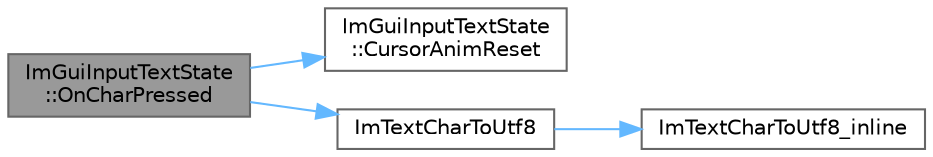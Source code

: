 digraph "ImGuiInputTextState::OnCharPressed"
{
 // LATEX_PDF_SIZE
  bgcolor="transparent";
  edge [fontname=Helvetica,fontsize=10,labelfontname=Helvetica,labelfontsize=10];
  node [fontname=Helvetica,fontsize=10,shape=box,height=0.2,width=0.4];
  rankdir="LR";
  Node1 [id="Node000001",label="ImGuiInputTextState\l::OnCharPressed",height=0.2,width=0.4,color="gray40", fillcolor="grey60", style="filled", fontcolor="black",tooltip=" "];
  Node1 -> Node2 [id="edge4_Node000001_Node000002",color="steelblue1",style="solid",tooltip=" "];
  Node2 [id="Node000002",label="ImGuiInputTextState\l::CursorAnimReset",height=0.2,width=0.4,color="grey40", fillcolor="white", style="filled",URL="$struct_im_gui_input_text_state.html#a78a05f36dbfd38b9026a4980a15a6a3e",tooltip=" "];
  Node1 -> Node3 [id="edge5_Node000001_Node000003",color="steelblue1",style="solid",tooltip=" "];
  Node3 [id="Node000003",label="ImTextCharToUtf8",height=0.2,width=0.4,color="grey40", fillcolor="white", style="filled",URL="$imgui_8cpp.html#a95ebc047720485ca52f00e593e70aa0e",tooltip=" "];
  Node3 -> Node4 [id="edge6_Node000003_Node000004",color="steelblue1",style="solid",tooltip=" "];
  Node4 [id="Node000004",label="ImTextCharToUtf8_inline",height=0.2,width=0.4,color="grey40", fillcolor="white", style="filled",URL="$imgui_8cpp.html#a0e50a00683cc7e938d41873d0d6e233c",tooltip=" "];
}
